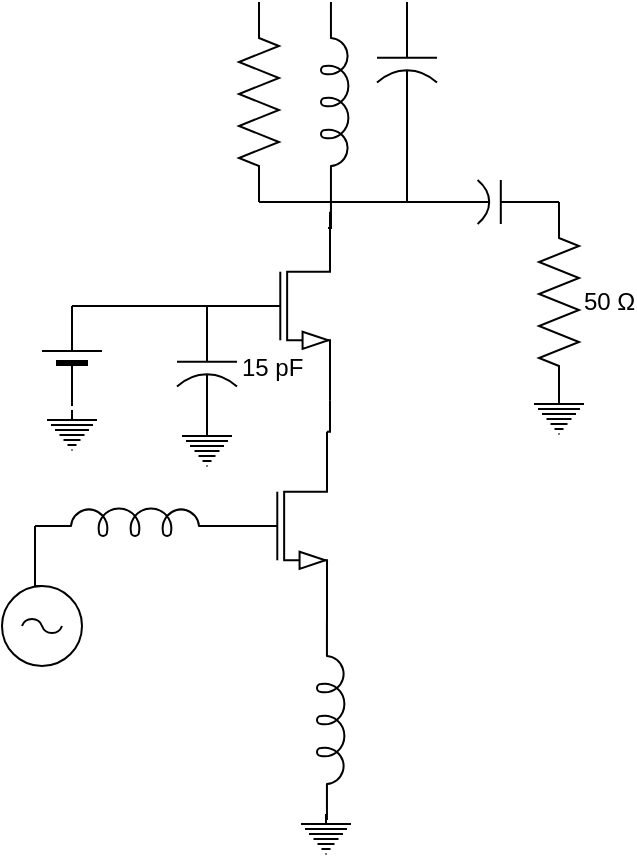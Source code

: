 <mxfile version="10.7.5" type="github"><diagram name="Page-1" id="7e0a89b8-554c-2b80-1dc8-d5c74ca68de4"><mxGraphModel dx="938" dy="561" grid="1" gridSize="10" guides="1" tooltips="1" connect="1" arrows="1" fold="1" page="1" pageScale="1" pageWidth="1100" pageHeight="850" background="#ffffff" math="0" shadow="0"><root><mxCell id="0"/><mxCell id="1" parent="0"/><mxCell id="XNXPmuBRwYhyQWIhWre6-27" style="edgeStyle=orthogonalEdgeStyle;rounded=0;orthogonalLoop=1;jettySize=auto;html=1;exitX=1;exitY=0;exitDx=0;exitDy=0;exitPerimeter=0;entryX=1;entryY=1;entryDx=0;entryDy=0;entryPerimeter=0;endArrow=none;endFill=0;" parent="1" source="XNXPmuBRwYhyQWIhWre6-1" target="XNXPmuBRwYhyQWIhWre6-2" edge="1"><mxGeometry relative="1" as="geometry"/></mxCell><mxCell id="XNXPmuBRwYhyQWIhWre6-1" value="" style="verticalLabelPosition=bottom;shadow=0;dashed=0;align=center;fillColor=#ffffff;html=1;verticalAlign=top;strokeWidth=1;shape=mxgraph.electrical.transistors.nmos;pointerEvents=1;" parent="1" vertex="1"><mxGeometry x="532.5" y="500" width="60" height="100" as="geometry"/></mxCell><mxCell id="XNXPmuBRwYhyQWIhWre6-29" style="edgeStyle=orthogonalEdgeStyle;rounded=0;orthogonalLoop=1;jettySize=auto;html=1;exitX=1;exitY=0;exitDx=0;exitDy=0;exitPerimeter=0;entryX=1;entryY=0.645;entryDx=0;entryDy=0;entryPerimeter=0;endArrow=none;endFill=0;" parent="1" target="XNXPmuBRwYhyQWIhWre6-4" edge="1"><mxGeometry relative="1" as="geometry"><mxPoint x="593" y="401" as="sourcePoint"/></mxGeometry></mxCell><mxCell id="XNXPmuBRwYhyQWIhWre6-2" value="" style="verticalLabelPosition=bottom;shadow=0;dashed=0;align=center;fillColor=#ffffff;html=1;verticalAlign=top;strokeWidth=1;shape=mxgraph.electrical.transistors.nmos;pointerEvents=1;" parent="1" vertex="1"><mxGeometry x="534" y="390" width="60" height="100" as="geometry"/></mxCell><mxCell id="XNXPmuBRwYhyQWIhWre6-3" value="" style="pointerEvents=1;verticalLabelPosition=bottom;shadow=0;dashed=0;align=center;fillColor=#ffffff;html=1;verticalAlign=top;strokeWidth=1;shape=mxgraph.electrical.inductors.inductor_5;direction=south;" parent="1" vertex="1"><mxGeometry x="587.5" y="597" width="14" height="100" as="geometry"/></mxCell><mxCell id="XNXPmuBRwYhyQWIhWre6-30" style="edgeStyle=orthogonalEdgeStyle;rounded=0;orthogonalLoop=1;jettySize=auto;html=1;exitX=1;exitY=0.645;exitDx=0;exitDy=0;exitPerimeter=0;entryX=1;entryY=0.5;entryDx=0;entryDy=0;entryPerimeter=0;endArrow=none;endFill=0;" parent="1" source="XNXPmuBRwYhyQWIhWre6-4" target="XNXPmuBRwYhyQWIhWre6-5" edge="1"><mxGeometry relative="1" as="geometry"><Array as="points"><mxPoint x="570" y="388"/><mxPoint x="570" y="388"/></Array></mxGeometry></mxCell><mxCell id="XNXPmuBRwYhyQWIhWre6-31" style="edgeStyle=orthogonalEdgeStyle;rounded=0;orthogonalLoop=1;jettySize=auto;html=1;exitX=1;exitY=0.645;exitDx=0;exitDy=0;exitPerimeter=0;entryX=1;entryY=0.5;entryDx=0;entryDy=0;entryPerimeter=0;endArrow=none;endFill=0;" parent="1" source="XNXPmuBRwYhyQWIhWre6-4" target="XNXPmuBRwYhyQWIhWre6-6" edge="1"><mxGeometry relative="1" as="geometry"><Array as="points"><mxPoint x="633" y="388"/></Array></mxGeometry></mxCell><mxCell id="XNXPmuBRwYhyQWIhWre6-4" value="" style="pointerEvents=1;verticalLabelPosition=bottom;shadow=0;dashed=0;align=center;fillColor=#ffffff;html=1;verticalAlign=top;strokeWidth=1;shape=mxgraph.electrical.inductors.inductor_5;direction=south;" parent="1" vertex="1"><mxGeometry x="589.5" y="288" width="14" height="100" as="geometry"/></mxCell><mxCell id="XNXPmuBRwYhyQWIhWre6-5" value="" style="pointerEvents=1;verticalLabelPosition=bottom;shadow=0;dashed=0;align=center;fillColor=#ffffff;html=1;verticalAlign=top;strokeWidth=1;shape=mxgraph.electrical.resistors.resistor_2;direction=south;" parent="1" vertex="1"><mxGeometry x="548.5" y="288" width="20" height="100" as="geometry"/></mxCell><mxCell id="XNXPmuBRwYhyQWIhWre6-6" value="" style="pointerEvents=1;verticalLabelPosition=bottom;shadow=0;dashed=0;align=center;fillColor=#ffffff;html=1;verticalAlign=top;strokeWidth=1;shape=mxgraph.electrical.capacitors.capacitor_2;direction=south;" parent="1" vertex="1"><mxGeometry x="617.5" y="288" width="30" height="62" as="geometry"/></mxCell><mxCell id="XNXPmuBRwYhyQWIhWre6-11" value="" style="pointerEvents=1;verticalLabelPosition=bottom;shadow=0;dashed=0;align=center;fillColor=#ffffff;html=1;verticalAlign=top;strokeWidth=1;shape=mxgraph.electrical.inductors.inductor_5;direction=east;" parent="1" vertex="1"><mxGeometry x="446.5" y="541" width="100" height="14" as="geometry"/></mxCell><mxCell id="rTTZTvzVQk2DFpo49Rpc-1" style="edgeStyle=orthogonalEdgeStyle;rounded=0;orthogonalLoop=1;jettySize=auto;html=1;exitX=0.5;exitY=0;exitDx=0;exitDy=0;exitPerimeter=0;entryX=0;entryY=0.645;entryDx=0;entryDy=0;entryPerimeter=0;endArrow=none;endFill=0;" edge="1" parent="1" source="XNXPmuBRwYhyQWIhWre6-12" target="XNXPmuBRwYhyQWIhWre6-11"><mxGeometry relative="1" as="geometry"/></mxCell><mxCell id="XNXPmuBRwYhyQWIhWre6-12" value="" style="pointerEvents=1;verticalLabelPosition=bottom;shadow=0;dashed=0;align=center;fillColor=#ffffff;html=1;verticalAlign=top;strokeWidth=1;shape=mxgraph.electrical.signal_sources.ac_source;" parent="1" vertex="1"><mxGeometry x="430" y="580" width="40" height="40" as="geometry"/></mxCell><mxCell id="XNXPmuBRwYhyQWIhWre6-33" style="edgeStyle=orthogonalEdgeStyle;rounded=0;orthogonalLoop=1;jettySize=auto;html=1;exitX=1;exitY=0.5;exitDx=0;exitDy=0;exitPerimeter=0;endArrow=none;endFill=0;" parent="1" source="XNXPmuBRwYhyQWIhWre6-13" edge="1"><mxGeometry relative="1" as="geometry"><mxPoint x="630" y="388" as="targetPoint"/></mxGeometry></mxCell><mxCell id="XNXPmuBRwYhyQWIhWre6-34" style="edgeStyle=orthogonalEdgeStyle;rounded=0;orthogonalLoop=1;jettySize=auto;html=1;exitX=0;exitY=0.5;exitDx=0;exitDy=0;exitPerimeter=0;entryX=0;entryY=0.5;entryDx=0;entryDy=0;entryPerimeter=0;endArrow=none;endFill=0;" parent="1" source="XNXPmuBRwYhyQWIhWre6-13" target="XNXPmuBRwYhyQWIhWre6-32" edge="1"><mxGeometry relative="1" as="geometry"/></mxCell><mxCell id="XNXPmuBRwYhyQWIhWre6-13" value="" style="pointerEvents=1;verticalLabelPosition=bottom;shadow=0;dashed=0;align=center;fillColor=#ffffff;html=1;verticalAlign=top;strokeWidth=1;shape=mxgraph.electrical.capacitors.capacitor_2;direction=west;" parent="1" vertex="1"><mxGeometry x="647.5" y="377" width="58" height="22" as="geometry"/></mxCell><mxCell id="XNXPmuBRwYhyQWIhWre6-14" value="15 pF" style="pointerEvents=1;verticalLabelPosition=middle;shadow=0;dashed=0;align=left;fillColor=#ffffff;html=1;verticalAlign=middle;strokeWidth=1;shape=mxgraph.electrical.capacitors.capacitor_2;direction=south;labelPosition=right;" parent="1" vertex="1"><mxGeometry x="517.5" y="440" width="30" height="62" as="geometry"/></mxCell><mxCell id="XNXPmuBRwYhyQWIhWre6-15" value="" style="pointerEvents=1;verticalLabelPosition=bottom;shadow=0;dashed=0;align=center;fillColor=#ffffff;html=1;verticalAlign=top;strokeWidth=1;shape=mxgraph.electrical.signal_sources.protective_earth;" parent="1" vertex="1"><mxGeometry x="520" y="500" width="25" height="20" as="geometry"/></mxCell><mxCell id="XNXPmuBRwYhyQWIhWre6-16" value="" style="pointerEvents=1;verticalLabelPosition=bottom;shadow=0;dashed=0;align=center;fillColor=#ffffff;html=1;verticalAlign=top;strokeWidth=1;shape=mxgraph.electrical.signal_sources.protective_earth;" parent="1" vertex="1"><mxGeometry x="579.5" y="694" width="25" height="20" as="geometry"/></mxCell><mxCell id="XNXPmuBRwYhyQWIhWre6-26" style="edgeStyle=orthogonalEdgeStyle;rounded=0;orthogonalLoop=1;jettySize=auto;html=1;exitX=1;exitY=0.5;exitDx=0;exitDy=0;exitPerimeter=0;entryX=0;entryY=0.5;entryDx=0;entryDy=0;entryPerimeter=0;endArrow=none;endFill=0;" parent="1" source="XNXPmuBRwYhyQWIhWre6-22" target="XNXPmuBRwYhyQWIhWre6-2" edge="1"><mxGeometry relative="1" as="geometry"><Array as="points"><mxPoint x="480" y="440"/><mxPoint x="480" y="440"/></Array></mxGeometry></mxCell><mxCell id="XNXPmuBRwYhyQWIhWre6-22" value="" style="verticalLabelPosition=bottom;shadow=0;dashed=0;align=center;fillColor=#000000;strokeColor=#000000;html=1;verticalAlign=top;strokeWidth=1;shape=mxgraph.electrical.miscellaneous.monocell_battery;direction=north;" parent="1" vertex="1"><mxGeometry x="450" y="440" width="30" height="50" as="geometry"/></mxCell><mxCell id="XNXPmuBRwYhyQWIhWre6-23" value="" style="pointerEvents=1;verticalLabelPosition=bottom;shadow=0;dashed=0;align=center;fillColor=#ffffff;html=1;verticalAlign=top;strokeWidth=1;shape=mxgraph.electrical.signal_sources.protective_earth;" parent="1" vertex="1"><mxGeometry x="452.5" y="492" width="25" height="20" as="geometry"/></mxCell><mxCell id="XNXPmuBRwYhyQWIhWre6-32" value="50 Ω" style="pointerEvents=1;verticalLabelPosition=middle;shadow=0;dashed=0;align=left;fillColor=#ffffff;html=1;verticalAlign=middle;strokeWidth=1;shape=mxgraph.electrical.resistors.resistor_2;direction=south;labelPosition=right;" parent="1" vertex="1"><mxGeometry x="698.5" y="388" width="20" height="100" as="geometry"/></mxCell><mxCell id="rTTZTvzVQk2DFpo49Rpc-2" value="" style="pointerEvents=1;verticalLabelPosition=bottom;shadow=0;dashed=0;align=center;fillColor=#ffffff;html=1;verticalAlign=top;strokeWidth=1;shape=mxgraph.electrical.signal_sources.protective_earth;" vertex="1" parent="1"><mxGeometry x="696" y="484" width="25" height="20" as="geometry"/></mxCell></root></mxGraphModel></diagram></mxfile>